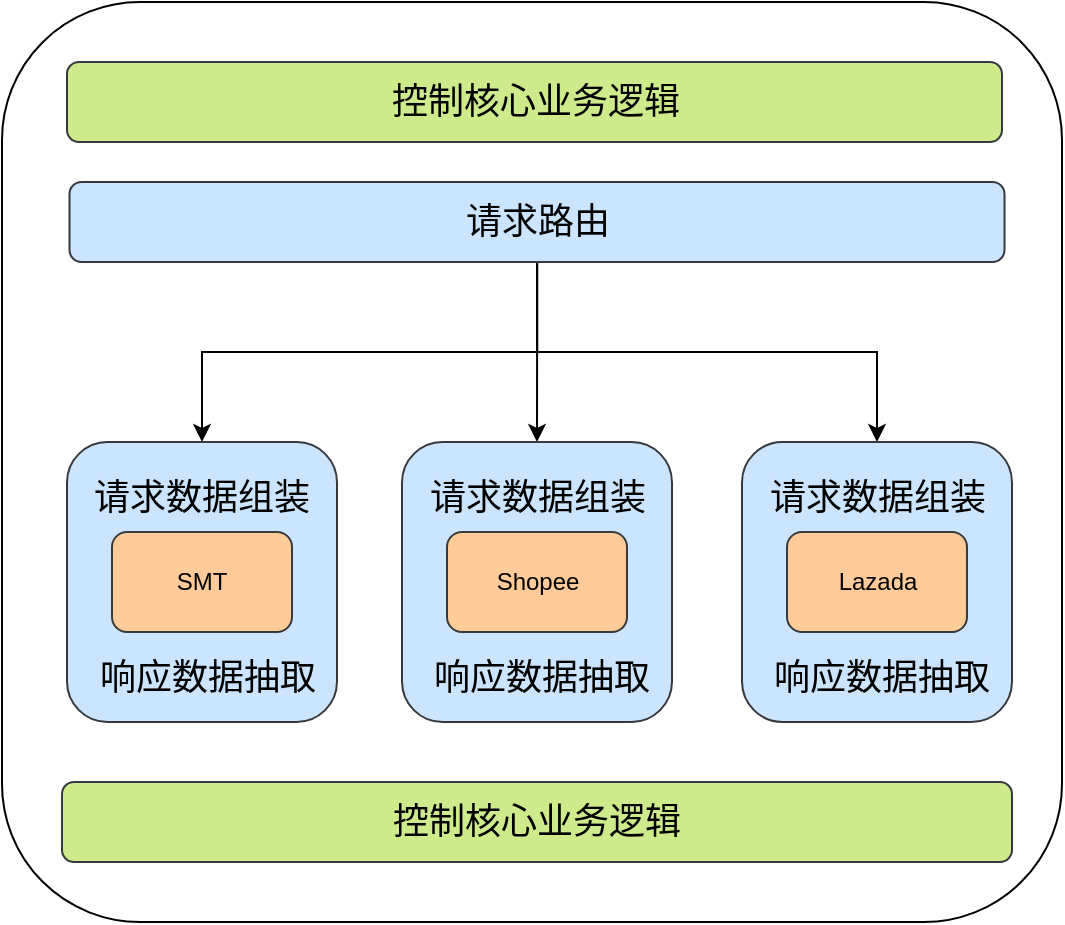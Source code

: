 <mxfile version="21.1.5" type="github">
  <diagram name="第 1 页" id="Ibg6V7prkRar6uG4L-sk">
    <mxGraphModel dx="1434" dy="756" grid="1" gridSize="10" guides="1" tooltips="1" connect="1" arrows="1" fold="1" page="1" pageScale="1" pageWidth="827" pageHeight="1169" math="0" shadow="0">
      <root>
        <mxCell id="0" />
        <mxCell id="1" parent="0" />
        <mxCell id="doY5iwpca_w2zG7-AEl_-3" value="" style="rounded=1;whiteSpace=wrap;html=1;" vertex="1" parent="1">
          <mxGeometry x="180" y="140" width="530" height="460" as="geometry" />
        </mxCell>
        <mxCell id="doY5iwpca_w2zG7-AEl_-4" value="&lt;font style=&quot;font-size: 18px;&quot;&gt;控制核心业务逻辑&lt;/font&gt;" style="rounded=1;whiteSpace=wrap;html=1;fillColor=#cdeb8b;strokeColor=#36393d;" vertex="1" parent="1">
          <mxGeometry x="212.5" y="170" width="467.5" height="40" as="geometry" />
        </mxCell>
        <mxCell id="doY5iwpca_w2zG7-AEl_-25" style="edgeStyle=orthogonalEdgeStyle;rounded=0;orthogonalLoop=1;jettySize=auto;html=1;" edge="1" parent="1" source="doY5iwpca_w2zG7-AEl_-5" target="doY5iwpca_w2zG7-AEl_-17">
          <mxGeometry relative="1" as="geometry" />
        </mxCell>
        <mxCell id="doY5iwpca_w2zG7-AEl_-34" style="edgeStyle=orthogonalEdgeStyle;rounded=0;orthogonalLoop=1;jettySize=auto;html=1;entryX=0.5;entryY=0;entryDx=0;entryDy=0;" edge="1" parent="1" source="doY5iwpca_w2zG7-AEl_-5" target="doY5iwpca_w2zG7-AEl_-26">
          <mxGeometry relative="1" as="geometry" />
        </mxCell>
        <mxCell id="doY5iwpca_w2zG7-AEl_-35" style="edgeStyle=orthogonalEdgeStyle;rounded=0;orthogonalLoop=1;jettySize=auto;html=1;entryX=0.5;entryY=0;entryDx=0;entryDy=0;" edge="1" parent="1" source="doY5iwpca_w2zG7-AEl_-5" target="doY5iwpca_w2zG7-AEl_-30">
          <mxGeometry relative="1" as="geometry" />
        </mxCell>
        <mxCell id="doY5iwpca_w2zG7-AEl_-5" value="&lt;font style=&quot;font-size: 18px;&quot;&gt;请求路由&lt;/font&gt;" style="rounded=1;whiteSpace=wrap;html=1;fillColor=#cce5ff;strokeColor=#36393d;" vertex="1" parent="1">
          <mxGeometry x="213.75" y="230" width="467.5" height="40" as="geometry" />
        </mxCell>
        <mxCell id="doY5iwpca_w2zG7-AEl_-12" value="&lt;font style=&quot;font-size: 18px;&quot;&gt;控制核心业务逻辑&lt;/font&gt;" style="rounded=1;whiteSpace=wrap;html=1;fillColor=#cdeb8b;strokeColor=#36393d;" vertex="1" parent="1">
          <mxGeometry x="210" y="530" width="475" height="40" as="geometry" />
        </mxCell>
        <mxCell id="doY5iwpca_w2zG7-AEl_-17" value="" style="rounded=1;whiteSpace=wrap;html=1;fillColor=#cce5ff;strokeColor=#36393d;" vertex="1" parent="1">
          <mxGeometry x="212.5" y="360" width="135" height="140" as="geometry" />
        </mxCell>
        <mxCell id="doY5iwpca_w2zG7-AEl_-6" value="SMT" style="rounded=1;whiteSpace=wrap;html=1;fillColor=#ffcc99;strokeColor=#36393d;" vertex="1" parent="1">
          <mxGeometry x="235" y="405" width="90" height="50" as="geometry" />
        </mxCell>
        <mxCell id="doY5iwpca_w2zG7-AEl_-18" value="&lt;font style=&quot;font-size: 18px;&quot;&gt;请求数据组装&lt;/font&gt;" style="text;html=1;strokeColor=none;fillColor=none;align=center;verticalAlign=middle;whiteSpace=wrap;rounded=0;" vertex="1" parent="1">
          <mxGeometry x="225" y="375" width="110" height="25" as="geometry" />
        </mxCell>
        <mxCell id="doY5iwpca_w2zG7-AEl_-19" value="&lt;font style=&quot;font-size: 18px;&quot;&gt;响应数据抽取&lt;/font&gt;" style="text;html=1;strokeColor=none;fillColor=none;align=center;verticalAlign=middle;whiteSpace=wrap;rounded=0;" vertex="1" parent="1">
          <mxGeometry x="227.5" y="465" width="110" height="25" as="geometry" />
        </mxCell>
        <mxCell id="doY5iwpca_w2zG7-AEl_-26" value="" style="rounded=1;whiteSpace=wrap;html=1;fillColor=#cce5ff;strokeColor=#36393d;" vertex="1" parent="1">
          <mxGeometry x="380" y="360" width="135" height="140" as="geometry" />
        </mxCell>
        <mxCell id="doY5iwpca_w2zG7-AEl_-27" value="Shopee" style="rounded=1;whiteSpace=wrap;html=1;fillColor=#ffcc99;strokeColor=#36393d;" vertex="1" parent="1">
          <mxGeometry x="402.5" y="405" width="90" height="50" as="geometry" />
        </mxCell>
        <mxCell id="doY5iwpca_w2zG7-AEl_-28" value="&lt;font style=&quot;font-size: 18px;&quot;&gt;请求数据组装&lt;/font&gt;" style="text;html=1;strokeColor=none;fillColor=none;align=center;verticalAlign=middle;whiteSpace=wrap;rounded=0;" vertex="1" parent="1">
          <mxGeometry x="392.5" y="375" width="110" height="25" as="geometry" />
        </mxCell>
        <mxCell id="doY5iwpca_w2zG7-AEl_-29" value="&lt;font style=&quot;font-size: 18px;&quot;&gt;响应数据抽取&lt;/font&gt;" style="text;html=1;strokeColor=none;fillColor=none;align=center;verticalAlign=middle;whiteSpace=wrap;rounded=0;" vertex="1" parent="1">
          <mxGeometry x="395" y="465" width="110" height="25" as="geometry" />
        </mxCell>
        <mxCell id="doY5iwpca_w2zG7-AEl_-30" value="" style="rounded=1;whiteSpace=wrap;html=1;fillColor=#cce5ff;strokeColor=#36393d;" vertex="1" parent="1">
          <mxGeometry x="550" y="360" width="135" height="140" as="geometry" />
        </mxCell>
        <mxCell id="doY5iwpca_w2zG7-AEl_-31" value="Lazada" style="rounded=1;whiteSpace=wrap;html=1;fillColor=#ffcc99;strokeColor=#36393d;" vertex="1" parent="1">
          <mxGeometry x="572.5" y="405" width="90" height="50" as="geometry" />
        </mxCell>
        <mxCell id="doY5iwpca_w2zG7-AEl_-32" value="&lt;font style=&quot;font-size: 18px;&quot;&gt;请求数据组装&lt;/font&gt;" style="text;html=1;strokeColor=none;fillColor=none;align=center;verticalAlign=middle;whiteSpace=wrap;rounded=0;" vertex="1" parent="1">
          <mxGeometry x="562.5" y="375" width="110" height="25" as="geometry" />
        </mxCell>
        <mxCell id="doY5iwpca_w2zG7-AEl_-33" value="&lt;font style=&quot;font-size: 18px;&quot;&gt;响应数据抽取&lt;/font&gt;" style="text;html=1;strokeColor=none;fillColor=none;align=center;verticalAlign=middle;whiteSpace=wrap;rounded=0;" vertex="1" parent="1">
          <mxGeometry x="565" y="465" width="110" height="25" as="geometry" />
        </mxCell>
      </root>
    </mxGraphModel>
  </diagram>
</mxfile>
